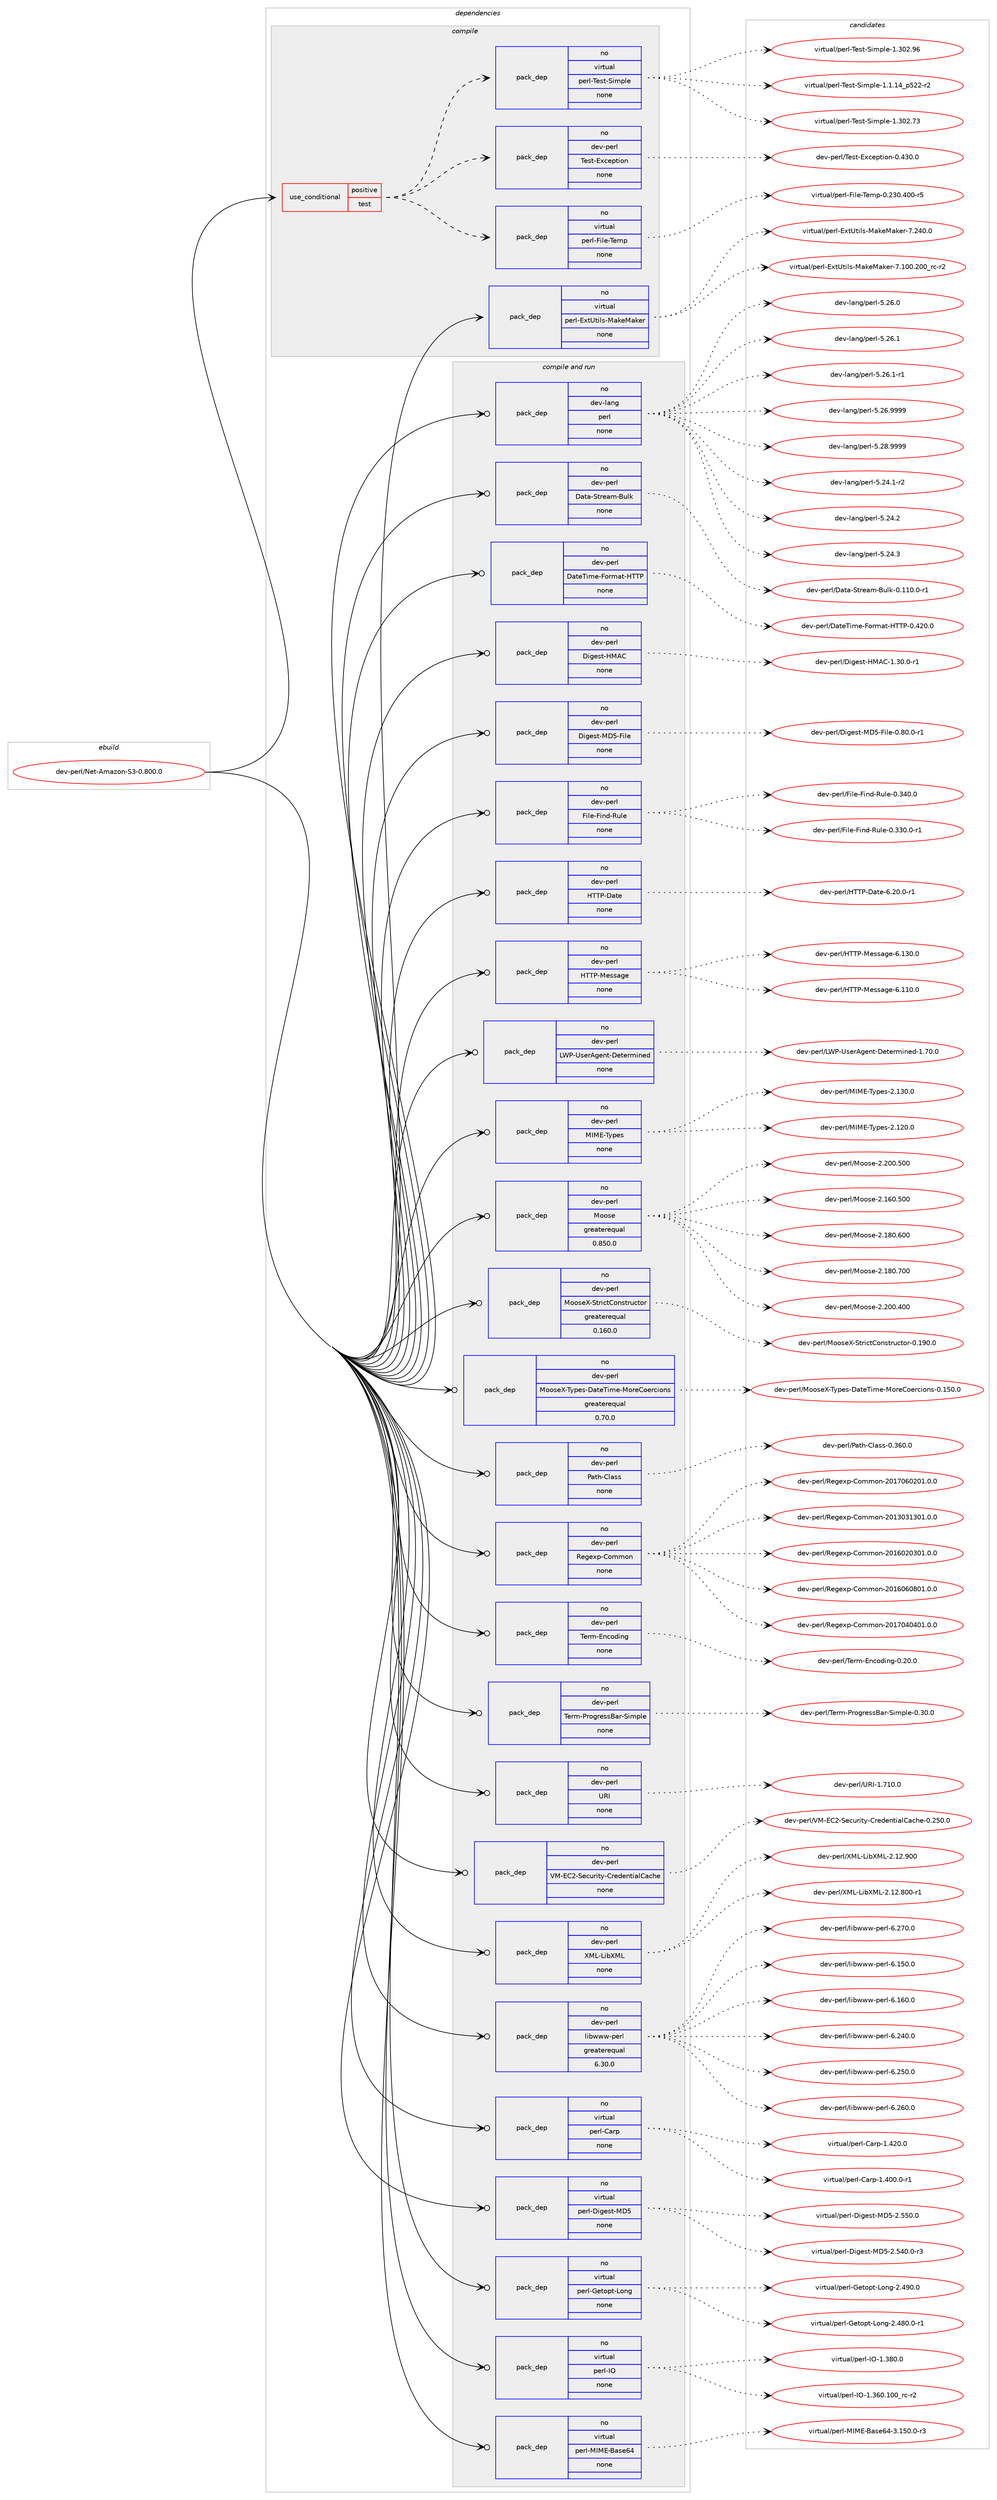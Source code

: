 digraph prolog {

# *************
# Graph options
# *************

newrank=true;
concentrate=true;
compound=true;
graph [rankdir=LR,fontname=Helvetica,fontsize=10,ranksep=1.5];#, ranksep=2.5, nodesep=0.2];
edge  [arrowhead=vee];
node  [fontname=Helvetica,fontsize=10];

# **********
# The ebuild
# **********

subgraph cluster_leftcol {
color=gray;
rank=same;
label=<<i>ebuild</i>>;
id [label="dev-perl/Net-Amazon-S3-0.800.0", color=red, width=4, href="../dev-perl/Net-Amazon-S3-0.800.0.svg"];
}

# ****************
# The dependencies
# ****************

subgraph cluster_midcol {
color=gray;
label=<<i>dependencies</i>>;
subgraph cluster_compile {
fillcolor="#eeeeee";
style=filled;
label=<<i>compile</i>>;
subgraph cond27728 {
dependency135863 [label=<<TABLE BORDER="0" CELLBORDER="1" CELLSPACING="0" CELLPADDING="4"><TR><TD ROWSPAN="3" CELLPADDING="10">use_conditional</TD></TR><TR><TD>positive</TD></TR><TR><TD>test</TD></TR></TABLE>>, shape=none, color=red];
subgraph pack104452 {
dependency135864 [label=<<TABLE BORDER="0" CELLBORDER="1" CELLSPACING="0" CELLPADDING="4" WIDTH="220"><TR><TD ROWSPAN="6" CELLPADDING="30">pack_dep</TD></TR><TR><TD WIDTH="110">no</TD></TR><TR><TD>virtual</TD></TR><TR><TD>perl-File-Temp</TD></TR><TR><TD>none</TD></TR><TR><TD></TD></TR></TABLE>>, shape=none, color=blue];
}
dependency135863:e -> dependency135864:w [weight=20,style="dashed",arrowhead="vee"];
subgraph pack104453 {
dependency135865 [label=<<TABLE BORDER="0" CELLBORDER="1" CELLSPACING="0" CELLPADDING="4" WIDTH="220"><TR><TD ROWSPAN="6" CELLPADDING="30">pack_dep</TD></TR><TR><TD WIDTH="110">no</TD></TR><TR><TD>dev-perl</TD></TR><TR><TD>Test-Exception</TD></TR><TR><TD>none</TD></TR><TR><TD></TD></TR></TABLE>>, shape=none, color=blue];
}
dependency135863:e -> dependency135865:w [weight=20,style="dashed",arrowhead="vee"];
subgraph pack104454 {
dependency135866 [label=<<TABLE BORDER="0" CELLBORDER="1" CELLSPACING="0" CELLPADDING="4" WIDTH="220"><TR><TD ROWSPAN="6" CELLPADDING="30">pack_dep</TD></TR><TR><TD WIDTH="110">no</TD></TR><TR><TD>virtual</TD></TR><TR><TD>perl-Test-Simple</TD></TR><TR><TD>none</TD></TR><TR><TD></TD></TR></TABLE>>, shape=none, color=blue];
}
dependency135863:e -> dependency135866:w [weight=20,style="dashed",arrowhead="vee"];
}
id:e -> dependency135863:w [weight=20,style="solid",arrowhead="vee"];
subgraph pack104455 {
dependency135867 [label=<<TABLE BORDER="0" CELLBORDER="1" CELLSPACING="0" CELLPADDING="4" WIDTH="220"><TR><TD ROWSPAN="6" CELLPADDING="30">pack_dep</TD></TR><TR><TD WIDTH="110">no</TD></TR><TR><TD>virtual</TD></TR><TR><TD>perl-ExtUtils-MakeMaker</TD></TR><TR><TD>none</TD></TR><TR><TD></TD></TR></TABLE>>, shape=none, color=blue];
}
id:e -> dependency135867:w [weight=20,style="solid",arrowhead="vee"];
}
subgraph cluster_compileandrun {
fillcolor="#eeeeee";
style=filled;
label=<<i>compile and run</i>>;
subgraph pack104456 {
dependency135868 [label=<<TABLE BORDER="0" CELLBORDER="1" CELLSPACING="0" CELLPADDING="4" WIDTH="220"><TR><TD ROWSPAN="6" CELLPADDING="30">pack_dep</TD></TR><TR><TD WIDTH="110">no</TD></TR><TR><TD>dev-lang</TD></TR><TR><TD>perl</TD></TR><TR><TD>none</TD></TR><TR><TD></TD></TR></TABLE>>, shape=none, color=blue];
}
id:e -> dependency135868:w [weight=20,style="solid",arrowhead="odotvee"];
subgraph pack104457 {
dependency135869 [label=<<TABLE BORDER="0" CELLBORDER="1" CELLSPACING="0" CELLPADDING="4" WIDTH="220"><TR><TD ROWSPAN="6" CELLPADDING="30">pack_dep</TD></TR><TR><TD WIDTH="110">no</TD></TR><TR><TD>dev-perl</TD></TR><TR><TD>Data-Stream-Bulk</TD></TR><TR><TD>none</TD></TR><TR><TD></TD></TR></TABLE>>, shape=none, color=blue];
}
id:e -> dependency135869:w [weight=20,style="solid",arrowhead="odotvee"];
subgraph pack104458 {
dependency135870 [label=<<TABLE BORDER="0" CELLBORDER="1" CELLSPACING="0" CELLPADDING="4" WIDTH="220"><TR><TD ROWSPAN="6" CELLPADDING="30">pack_dep</TD></TR><TR><TD WIDTH="110">no</TD></TR><TR><TD>dev-perl</TD></TR><TR><TD>DateTime-Format-HTTP</TD></TR><TR><TD>none</TD></TR><TR><TD></TD></TR></TABLE>>, shape=none, color=blue];
}
id:e -> dependency135870:w [weight=20,style="solid",arrowhead="odotvee"];
subgraph pack104459 {
dependency135871 [label=<<TABLE BORDER="0" CELLBORDER="1" CELLSPACING="0" CELLPADDING="4" WIDTH="220"><TR><TD ROWSPAN="6" CELLPADDING="30">pack_dep</TD></TR><TR><TD WIDTH="110">no</TD></TR><TR><TD>dev-perl</TD></TR><TR><TD>Digest-HMAC</TD></TR><TR><TD>none</TD></TR><TR><TD></TD></TR></TABLE>>, shape=none, color=blue];
}
id:e -> dependency135871:w [weight=20,style="solid",arrowhead="odotvee"];
subgraph pack104460 {
dependency135872 [label=<<TABLE BORDER="0" CELLBORDER="1" CELLSPACING="0" CELLPADDING="4" WIDTH="220"><TR><TD ROWSPAN="6" CELLPADDING="30">pack_dep</TD></TR><TR><TD WIDTH="110">no</TD></TR><TR><TD>dev-perl</TD></TR><TR><TD>Digest-MD5-File</TD></TR><TR><TD>none</TD></TR><TR><TD></TD></TR></TABLE>>, shape=none, color=blue];
}
id:e -> dependency135872:w [weight=20,style="solid",arrowhead="odotvee"];
subgraph pack104461 {
dependency135873 [label=<<TABLE BORDER="0" CELLBORDER="1" CELLSPACING="0" CELLPADDING="4" WIDTH="220"><TR><TD ROWSPAN="6" CELLPADDING="30">pack_dep</TD></TR><TR><TD WIDTH="110">no</TD></TR><TR><TD>dev-perl</TD></TR><TR><TD>File-Find-Rule</TD></TR><TR><TD>none</TD></TR><TR><TD></TD></TR></TABLE>>, shape=none, color=blue];
}
id:e -> dependency135873:w [weight=20,style="solid",arrowhead="odotvee"];
subgraph pack104462 {
dependency135874 [label=<<TABLE BORDER="0" CELLBORDER="1" CELLSPACING="0" CELLPADDING="4" WIDTH="220"><TR><TD ROWSPAN="6" CELLPADDING="30">pack_dep</TD></TR><TR><TD WIDTH="110">no</TD></TR><TR><TD>dev-perl</TD></TR><TR><TD>HTTP-Date</TD></TR><TR><TD>none</TD></TR><TR><TD></TD></TR></TABLE>>, shape=none, color=blue];
}
id:e -> dependency135874:w [weight=20,style="solid",arrowhead="odotvee"];
subgraph pack104463 {
dependency135875 [label=<<TABLE BORDER="0" CELLBORDER="1" CELLSPACING="0" CELLPADDING="4" WIDTH="220"><TR><TD ROWSPAN="6" CELLPADDING="30">pack_dep</TD></TR><TR><TD WIDTH="110">no</TD></TR><TR><TD>dev-perl</TD></TR><TR><TD>HTTP-Message</TD></TR><TR><TD>none</TD></TR><TR><TD></TD></TR></TABLE>>, shape=none, color=blue];
}
id:e -> dependency135875:w [weight=20,style="solid",arrowhead="odotvee"];
subgraph pack104464 {
dependency135876 [label=<<TABLE BORDER="0" CELLBORDER="1" CELLSPACING="0" CELLPADDING="4" WIDTH="220"><TR><TD ROWSPAN="6" CELLPADDING="30">pack_dep</TD></TR><TR><TD WIDTH="110">no</TD></TR><TR><TD>dev-perl</TD></TR><TR><TD>LWP-UserAgent-Determined</TD></TR><TR><TD>none</TD></TR><TR><TD></TD></TR></TABLE>>, shape=none, color=blue];
}
id:e -> dependency135876:w [weight=20,style="solid",arrowhead="odotvee"];
subgraph pack104465 {
dependency135877 [label=<<TABLE BORDER="0" CELLBORDER="1" CELLSPACING="0" CELLPADDING="4" WIDTH="220"><TR><TD ROWSPAN="6" CELLPADDING="30">pack_dep</TD></TR><TR><TD WIDTH="110">no</TD></TR><TR><TD>dev-perl</TD></TR><TR><TD>MIME-Types</TD></TR><TR><TD>none</TD></TR><TR><TD></TD></TR></TABLE>>, shape=none, color=blue];
}
id:e -> dependency135877:w [weight=20,style="solid",arrowhead="odotvee"];
subgraph pack104466 {
dependency135878 [label=<<TABLE BORDER="0" CELLBORDER="1" CELLSPACING="0" CELLPADDING="4" WIDTH="220"><TR><TD ROWSPAN="6" CELLPADDING="30">pack_dep</TD></TR><TR><TD WIDTH="110">no</TD></TR><TR><TD>dev-perl</TD></TR><TR><TD>Moose</TD></TR><TR><TD>greaterequal</TD></TR><TR><TD>0.850.0</TD></TR></TABLE>>, shape=none, color=blue];
}
id:e -> dependency135878:w [weight=20,style="solid",arrowhead="odotvee"];
subgraph pack104467 {
dependency135879 [label=<<TABLE BORDER="0" CELLBORDER="1" CELLSPACING="0" CELLPADDING="4" WIDTH="220"><TR><TD ROWSPAN="6" CELLPADDING="30">pack_dep</TD></TR><TR><TD WIDTH="110">no</TD></TR><TR><TD>dev-perl</TD></TR><TR><TD>MooseX-StrictConstructor</TD></TR><TR><TD>greaterequal</TD></TR><TR><TD>0.160.0</TD></TR></TABLE>>, shape=none, color=blue];
}
id:e -> dependency135879:w [weight=20,style="solid",arrowhead="odotvee"];
subgraph pack104468 {
dependency135880 [label=<<TABLE BORDER="0" CELLBORDER="1" CELLSPACING="0" CELLPADDING="4" WIDTH="220"><TR><TD ROWSPAN="6" CELLPADDING="30">pack_dep</TD></TR><TR><TD WIDTH="110">no</TD></TR><TR><TD>dev-perl</TD></TR><TR><TD>MooseX-Types-DateTime-MoreCoercions</TD></TR><TR><TD>greaterequal</TD></TR><TR><TD>0.70.0</TD></TR></TABLE>>, shape=none, color=blue];
}
id:e -> dependency135880:w [weight=20,style="solid",arrowhead="odotvee"];
subgraph pack104469 {
dependency135881 [label=<<TABLE BORDER="0" CELLBORDER="1" CELLSPACING="0" CELLPADDING="4" WIDTH="220"><TR><TD ROWSPAN="6" CELLPADDING="30">pack_dep</TD></TR><TR><TD WIDTH="110">no</TD></TR><TR><TD>dev-perl</TD></TR><TR><TD>Path-Class</TD></TR><TR><TD>none</TD></TR><TR><TD></TD></TR></TABLE>>, shape=none, color=blue];
}
id:e -> dependency135881:w [weight=20,style="solid",arrowhead="odotvee"];
subgraph pack104470 {
dependency135882 [label=<<TABLE BORDER="0" CELLBORDER="1" CELLSPACING="0" CELLPADDING="4" WIDTH="220"><TR><TD ROWSPAN="6" CELLPADDING="30">pack_dep</TD></TR><TR><TD WIDTH="110">no</TD></TR><TR><TD>dev-perl</TD></TR><TR><TD>Regexp-Common</TD></TR><TR><TD>none</TD></TR><TR><TD></TD></TR></TABLE>>, shape=none, color=blue];
}
id:e -> dependency135882:w [weight=20,style="solid",arrowhead="odotvee"];
subgraph pack104471 {
dependency135883 [label=<<TABLE BORDER="0" CELLBORDER="1" CELLSPACING="0" CELLPADDING="4" WIDTH="220"><TR><TD ROWSPAN="6" CELLPADDING="30">pack_dep</TD></TR><TR><TD WIDTH="110">no</TD></TR><TR><TD>dev-perl</TD></TR><TR><TD>Term-Encoding</TD></TR><TR><TD>none</TD></TR><TR><TD></TD></TR></TABLE>>, shape=none, color=blue];
}
id:e -> dependency135883:w [weight=20,style="solid",arrowhead="odotvee"];
subgraph pack104472 {
dependency135884 [label=<<TABLE BORDER="0" CELLBORDER="1" CELLSPACING="0" CELLPADDING="4" WIDTH="220"><TR><TD ROWSPAN="6" CELLPADDING="30">pack_dep</TD></TR><TR><TD WIDTH="110">no</TD></TR><TR><TD>dev-perl</TD></TR><TR><TD>Term-ProgressBar-Simple</TD></TR><TR><TD>none</TD></TR><TR><TD></TD></TR></TABLE>>, shape=none, color=blue];
}
id:e -> dependency135884:w [weight=20,style="solid",arrowhead="odotvee"];
subgraph pack104473 {
dependency135885 [label=<<TABLE BORDER="0" CELLBORDER="1" CELLSPACING="0" CELLPADDING="4" WIDTH="220"><TR><TD ROWSPAN="6" CELLPADDING="30">pack_dep</TD></TR><TR><TD WIDTH="110">no</TD></TR><TR><TD>dev-perl</TD></TR><TR><TD>URI</TD></TR><TR><TD>none</TD></TR><TR><TD></TD></TR></TABLE>>, shape=none, color=blue];
}
id:e -> dependency135885:w [weight=20,style="solid",arrowhead="odotvee"];
subgraph pack104474 {
dependency135886 [label=<<TABLE BORDER="0" CELLBORDER="1" CELLSPACING="0" CELLPADDING="4" WIDTH="220"><TR><TD ROWSPAN="6" CELLPADDING="30">pack_dep</TD></TR><TR><TD WIDTH="110">no</TD></TR><TR><TD>dev-perl</TD></TR><TR><TD>VM-EC2-Security-CredentialCache</TD></TR><TR><TD>none</TD></TR><TR><TD></TD></TR></TABLE>>, shape=none, color=blue];
}
id:e -> dependency135886:w [weight=20,style="solid",arrowhead="odotvee"];
subgraph pack104475 {
dependency135887 [label=<<TABLE BORDER="0" CELLBORDER="1" CELLSPACING="0" CELLPADDING="4" WIDTH="220"><TR><TD ROWSPAN="6" CELLPADDING="30">pack_dep</TD></TR><TR><TD WIDTH="110">no</TD></TR><TR><TD>dev-perl</TD></TR><TR><TD>XML-LibXML</TD></TR><TR><TD>none</TD></TR><TR><TD></TD></TR></TABLE>>, shape=none, color=blue];
}
id:e -> dependency135887:w [weight=20,style="solid",arrowhead="odotvee"];
subgraph pack104476 {
dependency135888 [label=<<TABLE BORDER="0" CELLBORDER="1" CELLSPACING="0" CELLPADDING="4" WIDTH="220"><TR><TD ROWSPAN="6" CELLPADDING="30">pack_dep</TD></TR><TR><TD WIDTH="110">no</TD></TR><TR><TD>dev-perl</TD></TR><TR><TD>libwww-perl</TD></TR><TR><TD>greaterequal</TD></TR><TR><TD>6.30.0</TD></TR></TABLE>>, shape=none, color=blue];
}
id:e -> dependency135888:w [weight=20,style="solid",arrowhead="odotvee"];
subgraph pack104477 {
dependency135889 [label=<<TABLE BORDER="0" CELLBORDER="1" CELLSPACING="0" CELLPADDING="4" WIDTH="220"><TR><TD ROWSPAN="6" CELLPADDING="30">pack_dep</TD></TR><TR><TD WIDTH="110">no</TD></TR><TR><TD>virtual</TD></TR><TR><TD>perl-Carp</TD></TR><TR><TD>none</TD></TR><TR><TD></TD></TR></TABLE>>, shape=none, color=blue];
}
id:e -> dependency135889:w [weight=20,style="solid",arrowhead="odotvee"];
subgraph pack104478 {
dependency135890 [label=<<TABLE BORDER="0" CELLBORDER="1" CELLSPACING="0" CELLPADDING="4" WIDTH="220"><TR><TD ROWSPAN="6" CELLPADDING="30">pack_dep</TD></TR><TR><TD WIDTH="110">no</TD></TR><TR><TD>virtual</TD></TR><TR><TD>perl-Digest-MD5</TD></TR><TR><TD>none</TD></TR><TR><TD></TD></TR></TABLE>>, shape=none, color=blue];
}
id:e -> dependency135890:w [weight=20,style="solid",arrowhead="odotvee"];
subgraph pack104479 {
dependency135891 [label=<<TABLE BORDER="0" CELLBORDER="1" CELLSPACING="0" CELLPADDING="4" WIDTH="220"><TR><TD ROWSPAN="6" CELLPADDING="30">pack_dep</TD></TR><TR><TD WIDTH="110">no</TD></TR><TR><TD>virtual</TD></TR><TR><TD>perl-Getopt-Long</TD></TR><TR><TD>none</TD></TR><TR><TD></TD></TR></TABLE>>, shape=none, color=blue];
}
id:e -> dependency135891:w [weight=20,style="solid",arrowhead="odotvee"];
subgraph pack104480 {
dependency135892 [label=<<TABLE BORDER="0" CELLBORDER="1" CELLSPACING="0" CELLPADDING="4" WIDTH="220"><TR><TD ROWSPAN="6" CELLPADDING="30">pack_dep</TD></TR><TR><TD WIDTH="110">no</TD></TR><TR><TD>virtual</TD></TR><TR><TD>perl-IO</TD></TR><TR><TD>none</TD></TR><TR><TD></TD></TR></TABLE>>, shape=none, color=blue];
}
id:e -> dependency135892:w [weight=20,style="solid",arrowhead="odotvee"];
subgraph pack104481 {
dependency135893 [label=<<TABLE BORDER="0" CELLBORDER="1" CELLSPACING="0" CELLPADDING="4" WIDTH="220"><TR><TD ROWSPAN="6" CELLPADDING="30">pack_dep</TD></TR><TR><TD WIDTH="110">no</TD></TR><TR><TD>virtual</TD></TR><TR><TD>perl-MIME-Base64</TD></TR><TR><TD>none</TD></TR><TR><TD></TD></TR></TABLE>>, shape=none, color=blue];
}
id:e -> dependency135893:w [weight=20,style="solid",arrowhead="odotvee"];
}
subgraph cluster_run {
fillcolor="#eeeeee";
style=filled;
label=<<i>run</i>>;
}
}

# **************
# The candidates
# **************

subgraph cluster_choices {
rank=same;
color=gray;
label=<<i>candidates</i>>;

subgraph choice104452 {
color=black;
nodesep=1;
choice118105114116117971084711210111410845701051081014584101109112454846505148465248484511453 [label="virtual/perl-File-Temp-0.230.400-r5", color=red, width=4,href="../virtual/perl-File-Temp-0.230.400-r5.svg"];
dependency135864:e -> choice118105114116117971084711210111410845701051081014584101109112454846505148465248484511453:w [style=dotted,weight="100"];
}
subgraph choice104453 {
color=black;
nodesep=1;
choice1001011184511210111410847841011151164569120991011121161051111104548465251484648 [label="dev-perl/Test-Exception-0.430.0", color=red, width=4,href="../dev-perl/Test-Exception-0.430.0.svg"];
dependency135865:e -> choice1001011184511210111410847841011151164569120991011121161051111104548465251484648:w [style=dotted,weight="100"];
}
subgraph choice104454 {
color=black;
nodesep=1;
choice11810511411611797108471121011141084584101115116458310510911210810145494649464952951125350504511450 [label="virtual/perl-Test-Simple-1.1.14_p522-r2", color=red, width=4,href="../virtual/perl-Test-Simple-1.1.14_p522-r2.svg"];
choice118105114116117971084711210111410845841011151164583105109112108101454946514850465551 [label="virtual/perl-Test-Simple-1.302.73", color=red, width=4,href="../virtual/perl-Test-Simple-1.302.73.svg"];
choice118105114116117971084711210111410845841011151164583105109112108101454946514850465754 [label="virtual/perl-Test-Simple-1.302.96", color=red, width=4,href="../virtual/perl-Test-Simple-1.302.96.svg"];
dependency135866:e -> choice11810511411611797108471121011141084584101115116458310510911210810145494649464952951125350504511450:w [style=dotted,weight="100"];
dependency135866:e -> choice118105114116117971084711210111410845841011151164583105109112108101454946514850465551:w [style=dotted,weight="100"];
dependency135866:e -> choice118105114116117971084711210111410845841011151164583105109112108101454946514850465754:w [style=dotted,weight="100"];
}
subgraph choice104455 {
color=black;
nodesep=1;
choice118105114116117971084711210111410845691201168511610510811545779710710177971071011144555464948484650484895114994511450 [label="virtual/perl-ExtUtils-MakeMaker-7.100.200_rc-r2", color=red, width=4,href="../virtual/perl-ExtUtils-MakeMaker-7.100.200_rc-r2.svg"];
choice118105114116117971084711210111410845691201168511610510811545779710710177971071011144555465052484648 [label="virtual/perl-ExtUtils-MakeMaker-7.240.0", color=red, width=4,href="../virtual/perl-ExtUtils-MakeMaker-7.240.0.svg"];
dependency135867:e -> choice118105114116117971084711210111410845691201168511610510811545779710710177971071011144555464948484650484895114994511450:w [style=dotted,weight="100"];
dependency135867:e -> choice118105114116117971084711210111410845691201168511610510811545779710710177971071011144555465052484648:w [style=dotted,weight="100"];
}
subgraph choice104456 {
color=black;
nodesep=1;
choice100101118451089711010347112101114108455346505246494511450 [label="dev-lang/perl-5.24.1-r2", color=red, width=4,href="../dev-lang/perl-5.24.1-r2.svg"];
choice10010111845108971101034711210111410845534650524650 [label="dev-lang/perl-5.24.2", color=red, width=4,href="../dev-lang/perl-5.24.2.svg"];
choice10010111845108971101034711210111410845534650524651 [label="dev-lang/perl-5.24.3", color=red, width=4,href="../dev-lang/perl-5.24.3.svg"];
choice10010111845108971101034711210111410845534650544648 [label="dev-lang/perl-5.26.0", color=red, width=4,href="../dev-lang/perl-5.26.0.svg"];
choice10010111845108971101034711210111410845534650544649 [label="dev-lang/perl-5.26.1", color=red, width=4,href="../dev-lang/perl-5.26.1.svg"];
choice100101118451089711010347112101114108455346505446494511449 [label="dev-lang/perl-5.26.1-r1", color=red, width=4,href="../dev-lang/perl-5.26.1-r1.svg"];
choice10010111845108971101034711210111410845534650544657575757 [label="dev-lang/perl-5.26.9999", color=red, width=4,href="../dev-lang/perl-5.26.9999.svg"];
choice10010111845108971101034711210111410845534650564657575757 [label="dev-lang/perl-5.28.9999", color=red, width=4,href="../dev-lang/perl-5.28.9999.svg"];
dependency135868:e -> choice100101118451089711010347112101114108455346505246494511450:w [style=dotted,weight="100"];
dependency135868:e -> choice10010111845108971101034711210111410845534650524650:w [style=dotted,weight="100"];
dependency135868:e -> choice10010111845108971101034711210111410845534650524651:w [style=dotted,weight="100"];
dependency135868:e -> choice10010111845108971101034711210111410845534650544648:w [style=dotted,weight="100"];
dependency135868:e -> choice10010111845108971101034711210111410845534650544649:w [style=dotted,weight="100"];
dependency135868:e -> choice100101118451089711010347112101114108455346505446494511449:w [style=dotted,weight="100"];
dependency135868:e -> choice10010111845108971101034711210111410845534650544657575757:w [style=dotted,weight="100"];
dependency135868:e -> choice10010111845108971101034711210111410845534650564657575757:w [style=dotted,weight="100"];
}
subgraph choice104457 {
color=black;
nodesep=1;
choice1001011184511210111410847689711697458311611410197109456611710810745484649494846484511449 [label="dev-perl/Data-Stream-Bulk-0.110.0-r1", color=red, width=4,href="../dev-perl/Data-Stream-Bulk-0.110.0-r1.svg"];
dependency135869:e -> choice1001011184511210111410847689711697458311611410197109456611710810745484649494846484511449:w [style=dotted,weight="100"];
}
subgraph choice104458 {
color=black;
nodesep=1;
choice100101118451121011141084768971161018410510910145701111141099711645728484804548465250484648 [label="dev-perl/DateTime-Format-HTTP-0.420.0", color=red, width=4,href="../dev-perl/DateTime-Format-HTTP-0.420.0.svg"];
dependency135870:e -> choice100101118451121011141084768971161018410510910145701111141099711645728484804548465250484648:w [style=dotted,weight="100"];
}
subgraph choice104459 {
color=black;
nodesep=1;
choice1001011184511210111410847681051031011151164572776567454946514846484511449 [label="dev-perl/Digest-HMAC-1.30.0-r1", color=red, width=4,href="../dev-perl/Digest-HMAC-1.30.0-r1.svg"];
dependency135871:e -> choice1001011184511210111410847681051031011151164572776567454946514846484511449:w [style=dotted,weight="100"];
}
subgraph choice104460 {
color=black;
nodesep=1;
choice100101118451121011141084768105103101115116457768534570105108101454846564846484511449 [label="dev-perl/Digest-MD5-File-0.80.0-r1", color=red, width=4,href="../dev-perl/Digest-MD5-File-0.80.0-r1.svg"];
dependency135872:e -> choice100101118451121011141084768105103101115116457768534570105108101454846564846484511449:w [style=dotted,weight="100"];
}
subgraph choice104461 {
color=black;
nodesep=1;
choice1001011184511210111410847701051081014570105110100458211710810145484651514846484511449 [label="dev-perl/File-Find-Rule-0.330.0-r1", color=red, width=4,href="../dev-perl/File-Find-Rule-0.330.0-r1.svg"];
choice100101118451121011141084770105108101457010511010045821171081014548465152484648 [label="dev-perl/File-Find-Rule-0.340.0", color=red, width=4,href="../dev-perl/File-Find-Rule-0.340.0.svg"];
dependency135873:e -> choice1001011184511210111410847701051081014570105110100458211710810145484651514846484511449:w [style=dotted,weight="100"];
dependency135873:e -> choice100101118451121011141084770105108101457010511010045821171081014548465152484648:w [style=dotted,weight="100"];
}
subgraph choice104462 {
color=black;
nodesep=1;
choice100101118451121011141084772848480456897116101455446504846484511449 [label="dev-perl/HTTP-Date-6.20.0-r1", color=red, width=4,href="../dev-perl/HTTP-Date-6.20.0-r1.svg"];
dependency135874:e -> choice100101118451121011141084772848480456897116101455446504846484511449:w [style=dotted,weight="100"];
}
subgraph choice104463 {
color=black;
nodesep=1;
choice1001011184511210111410847728484804577101115115971031014554464949484648 [label="dev-perl/HTTP-Message-6.110.0", color=red, width=4,href="../dev-perl/HTTP-Message-6.110.0.svg"];
choice1001011184511210111410847728484804577101115115971031014554464951484648 [label="dev-perl/HTTP-Message-6.130.0", color=red, width=4,href="../dev-perl/HTTP-Message-6.130.0.svg"];
dependency135875:e -> choice1001011184511210111410847728484804577101115115971031014554464949484648:w [style=dotted,weight="100"];
dependency135875:e -> choice1001011184511210111410847728484804577101115115971031014554464951484648:w [style=dotted,weight="100"];
}
subgraph choice104464 {
color=black;
nodesep=1;
choice1001011184511210111410847768780458511510111465103101110116456810111610111410910511010110045494655484648 [label="dev-perl/LWP-UserAgent-Determined-1.70.0", color=red, width=4,href="../dev-perl/LWP-UserAgent-Determined-1.70.0.svg"];
dependency135876:e -> choice1001011184511210111410847768780458511510111465103101110116456810111610111410910511010110045494655484648:w [style=dotted,weight="100"];
}
subgraph choice104465 {
color=black;
nodesep=1;
choice10010111845112101114108477773776945841211121011154550464950484648 [label="dev-perl/MIME-Types-2.120.0", color=red, width=4,href="../dev-perl/MIME-Types-2.120.0.svg"];
choice10010111845112101114108477773776945841211121011154550464951484648 [label="dev-perl/MIME-Types-2.130.0", color=red, width=4,href="../dev-perl/MIME-Types-2.130.0.svg"];
dependency135877:e -> choice10010111845112101114108477773776945841211121011154550464950484648:w [style=dotted,weight="100"];
dependency135877:e -> choice10010111845112101114108477773776945841211121011154550464951484648:w [style=dotted,weight="100"];
}
subgraph choice104466 {
color=black;
nodesep=1;
choice10010111845112101114108477711111111510145504649544846534848 [label="dev-perl/Moose-2.160.500", color=red, width=4,href="../dev-perl/Moose-2.160.500.svg"];
choice10010111845112101114108477711111111510145504649564846544848 [label="dev-perl/Moose-2.180.600", color=red, width=4,href="../dev-perl/Moose-2.180.600.svg"];
choice10010111845112101114108477711111111510145504649564846554848 [label="dev-perl/Moose-2.180.700", color=red, width=4,href="../dev-perl/Moose-2.180.700.svg"];
choice10010111845112101114108477711111111510145504650484846524848 [label="dev-perl/Moose-2.200.400", color=red, width=4,href="../dev-perl/Moose-2.200.400.svg"];
choice10010111845112101114108477711111111510145504650484846534848 [label="dev-perl/Moose-2.200.500", color=red, width=4,href="../dev-perl/Moose-2.200.500.svg"];
dependency135878:e -> choice10010111845112101114108477711111111510145504649544846534848:w [style=dotted,weight="100"];
dependency135878:e -> choice10010111845112101114108477711111111510145504649564846544848:w [style=dotted,weight="100"];
dependency135878:e -> choice10010111845112101114108477711111111510145504649564846554848:w [style=dotted,weight="100"];
dependency135878:e -> choice10010111845112101114108477711111111510145504650484846524848:w [style=dotted,weight="100"];
dependency135878:e -> choice10010111845112101114108477711111111510145504650484846534848:w [style=dotted,weight="100"];
}
subgraph choice104467 {
color=black;
nodesep=1;
choice1001011184511210111410847771111111151018845831161141059911667111110115116114117991161111144548464957484648 [label="dev-perl/MooseX-StrictConstructor-0.190.0", color=red, width=4,href="../dev-perl/MooseX-StrictConstructor-0.190.0.svg"];
dependency135879:e -> choice1001011184511210111410847771111111151018845831161141059911667111110115116114117991161111144548464957484648:w [style=dotted,weight="100"];
}
subgraph choice104468 {
color=black;
nodesep=1;
choice10010111845112101114108477711111111510188458412111210111545689711610184105109101457711111410167111101114991051111101154548464953484648 [label="dev-perl/MooseX-Types-DateTime-MoreCoercions-0.150.0", color=red, width=4,href="../dev-perl/MooseX-Types-DateTime-MoreCoercions-0.150.0.svg"];
dependency135880:e -> choice10010111845112101114108477711111111510188458412111210111545689711610184105109101457711111410167111101114991051111101154548464953484648:w [style=dotted,weight="100"];
}
subgraph choice104469 {
color=black;
nodesep=1;
choice100101118451121011141084780971161044567108971151154548465154484648 [label="dev-perl/Path-Class-0.360.0", color=red, width=4,href="../dev-perl/Path-Class-0.360.0.svg"];
dependency135881:e -> choice100101118451121011141084780971161044567108971151154548465154484648:w [style=dotted,weight="100"];
}
subgraph choice104470 {
color=black;
nodesep=1;
choice1001011184511210111410847821011031011201124567111109109111110455048495148514951484946484648 [label="dev-perl/Regexp-Common-2013031301.0.0", color=red, width=4,href="../dev-perl/Regexp-Common-2013031301.0.0.svg"];
choice1001011184511210111410847821011031011201124567111109109111110455048495448504851484946484648 [label="dev-perl/Regexp-Common-2016020301.0.0", color=red, width=4,href="../dev-perl/Regexp-Common-2016020301.0.0.svg"];
choice1001011184511210111410847821011031011201124567111109109111110455048495448544856484946484648 [label="dev-perl/Regexp-Common-2016060801.0.0", color=red, width=4,href="../dev-perl/Regexp-Common-2016060801.0.0.svg"];
choice1001011184511210111410847821011031011201124567111109109111110455048495548524852484946484648 [label="dev-perl/Regexp-Common-2017040401.0.0", color=red, width=4,href="../dev-perl/Regexp-Common-2017040401.0.0.svg"];
choice1001011184511210111410847821011031011201124567111109109111110455048495548544850484946484648 [label="dev-perl/Regexp-Common-2017060201.0.0", color=red, width=4,href="../dev-perl/Regexp-Common-2017060201.0.0.svg"];
dependency135882:e -> choice1001011184511210111410847821011031011201124567111109109111110455048495148514951484946484648:w [style=dotted,weight="100"];
dependency135882:e -> choice1001011184511210111410847821011031011201124567111109109111110455048495448504851484946484648:w [style=dotted,weight="100"];
dependency135882:e -> choice1001011184511210111410847821011031011201124567111109109111110455048495448544856484946484648:w [style=dotted,weight="100"];
dependency135882:e -> choice1001011184511210111410847821011031011201124567111109109111110455048495548524852484946484648:w [style=dotted,weight="100"];
dependency135882:e -> choice1001011184511210111410847821011031011201124567111109109111110455048495548544850484946484648:w [style=dotted,weight="100"];
}
subgraph choice104471 {
color=black;
nodesep=1;
choice10010111845112101114108478410111410945691109911110010511010345484650484648 [label="dev-perl/Term-Encoding-0.20.0", color=red, width=4,href="../dev-perl/Term-Encoding-0.20.0.svg"];
dependency135883:e -> choice10010111845112101114108478410111410945691109911110010511010345484650484648:w [style=dotted,weight="100"];
}
subgraph choice104472 {
color=black;
nodesep=1;
choice10010111845112101114108478410111410945801141111031141011151156697114458310510911210810145484651484648 [label="dev-perl/Term-ProgressBar-Simple-0.30.0", color=red, width=4,href="../dev-perl/Term-ProgressBar-Simple-0.30.0.svg"];
dependency135884:e -> choice10010111845112101114108478410111410945801141111031141011151156697114458310510911210810145484651484648:w [style=dotted,weight="100"];
}
subgraph choice104473 {
color=black;
nodesep=1;
choice10010111845112101114108478582734549465549484648 [label="dev-perl/URI-1.710.0", color=red, width=4,href="../dev-perl/URI-1.710.0.svg"];
dependency135885:e -> choice10010111845112101114108478582734549465549484648:w [style=dotted,weight="100"];
}
subgraph choice104474 {
color=black;
nodesep=1;
choice10010111845112101114108478677456967504583101991171141051161214567114101100101110116105971086797991041014548465053484648 [label="dev-perl/VM-EC2-Security-CredentialCache-0.250.0", color=red, width=4,href="../dev-perl/VM-EC2-Security-CredentialCache-0.250.0.svg"];
dependency135886:e -> choice10010111845112101114108478677456967504583101991171141051161214567114101100101110116105971086797991041014548465053484648:w [style=dotted,weight="100"];
}
subgraph choice104475 {
color=black;
nodesep=1;
choice10010111845112101114108478877764576105988877764550464950465648484511449 [label="dev-perl/XML-LibXML-2.12.800-r1", color=red, width=4,href="../dev-perl/XML-LibXML-2.12.800-r1.svg"];
choice1001011184511210111410847887776457610598887776455046495046574848 [label="dev-perl/XML-LibXML-2.12.900", color=red, width=4,href="../dev-perl/XML-LibXML-2.12.900.svg"];
dependency135887:e -> choice10010111845112101114108478877764576105988877764550464950465648484511449:w [style=dotted,weight="100"];
dependency135887:e -> choice1001011184511210111410847887776457610598887776455046495046574848:w [style=dotted,weight="100"];
}
subgraph choice104476 {
color=black;
nodesep=1;
choice100101118451121011141084710810598119119119451121011141084554464953484648 [label="dev-perl/libwww-perl-6.150.0", color=red, width=4,href="../dev-perl/libwww-perl-6.150.0.svg"];
choice100101118451121011141084710810598119119119451121011141084554464954484648 [label="dev-perl/libwww-perl-6.160.0", color=red, width=4,href="../dev-perl/libwww-perl-6.160.0.svg"];
choice100101118451121011141084710810598119119119451121011141084554465052484648 [label="dev-perl/libwww-perl-6.240.0", color=red, width=4,href="../dev-perl/libwww-perl-6.240.0.svg"];
choice100101118451121011141084710810598119119119451121011141084554465053484648 [label="dev-perl/libwww-perl-6.250.0", color=red, width=4,href="../dev-perl/libwww-perl-6.250.0.svg"];
choice100101118451121011141084710810598119119119451121011141084554465054484648 [label="dev-perl/libwww-perl-6.260.0", color=red, width=4,href="../dev-perl/libwww-perl-6.260.0.svg"];
choice100101118451121011141084710810598119119119451121011141084554465055484648 [label="dev-perl/libwww-perl-6.270.0", color=red, width=4,href="../dev-perl/libwww-perl-6.270.0.svg"];
dependency135888:e -> choice100101118451121011141084710810598119119119451121011141084554464953484648:w [style=dotted,weight="100"];
dependency135888:e -> choice100101118451121011141084710810598119119119451121011141084554464954484648:w [style=dotted,weight="100"];
dependency135888:e -> choice100101118451121011141084710810598119119119451121011141084554465052484648:w [style=dotted,weight="100"];
dependency135888:e -> choice100101118451121011141084710810598119119119451121011141084554465053484648:w [style=dotted,weight="100"];
dependency135888:e -> choice100101118451121011141084710810598119119119451121011141084554465054484648:w [style=dotted,weight="100"];
dependency135888:e -> choice100101118451121011141084710810598119119119451121011141084554465055484648:w [style=dotted,weight="100"];
}
subgraph choice104477 {
color=black;
nodesep=1;
choice118105114116117971084711210111410845679711411245494652484846484511449 [label="virtual/perl-Carp-1.400.0-r1", color=red, width=4,href="../virtual/perl-Carp-1.400.0-r1.svg"];
choice11810511411611797108471121011141084567971141124549465250484648 [label="virtual/perl-Carp-1.420.0", color=red, width=4,href="../virtual/perl-Carp-1.420.0.svg"];
dependency135889:e -> choice118105114116117971084711210111410845679711411245494652484846484511449:w [style=dotted,weight="100"];
dependency135889:e -> choice11810511411611797108471121011141084567971141124549465250484648:w [style=dotted,weight="100"];
}
subgraph choice104478 {
color=black;
nodesep=1;
choice118105114116117971084711210111410845681051031011151164577685345504653524846484511451 [label="virtual/perl-Digest-MD5-2.540.0-r3", color=red, width=4,href="../virtual/perl-Digest-MD5-2.540.0-r3.svg"];
choice11810511411611797108471121011141084568105103101115116457768534550465353484648 [label="virtual/perl-Digest-MD5-2.550.0", color=red, width=4,href="../virtual/perl-Digest-MD5-2.550.0.svg"];
dependency135890:e -> choice118105114116117971084711210111410845681051031011151164577685345504653524846484511451:w [style=dotted,weight="100"];
dependency135890:e -> choice11810511411611797108471121011141084568105103101115116457768534550465353484648:w [style=dotted,weight="100"];
}
subgraph choice104479 {
color=black;
nodesep=1;
choice11810511411611797108471121011141084571101116111112116457611111010345504652564846484511449 [label="virtual/perl-Getopt-Long-2.480.0-r1", color=red, width=4,href="../virtual/perl-Getopt-Long-2.480.0-r1.svg"];
choice1181051141161179710847112101114108457110111611111211645761111101034550465257484648 [label="virtual/perl-Getopt-Long-2.490.0", color=red, width=4,href="../virtual/perl-Getopt-Long-2.490.0.svg"];
dependency135891:e -> choice11810511411611797108471121011141084571101116111112116457611111010345504652564846484511449:w [style=dotted,weight="100"];
dependency135891:e -> choice1181051141161179710847112101114108457110111611111211645761111101034550465257484648:w [style=dotted,weight="100"];
}
subgraph choice104480 {
color=black;
nodesep=1;
choice11810511411611797108471121011141084573794549465154484649484895114994511450 [label="virtual/perl-IO-1.360.100_rc-r2", color=red, width=4,href="../virtual/perl-IO-1.360.100_rc-r2.svg"];
choice11810511411611797108471121011141084573794549465156484648 [label="virtual/perl-IO-1.380.0", color=red, width=4,href="../virtual/perl-IO-1.380.0.svg"];
dependency135892:e -> choice11810511411611797108471121011141084573794549465154484649484895114994511450:w [style=dotted,weight="100"];
dependency135892:e -> choice11810511411611797108471121011141084573794549465156484648:w [style=dotted,weight="100"];
}
subgraph choice104481 {
color=black;
nodesep=1;
choice11810511411611797108471121011141084577737769456697115101545245514649534846484511451 [label="virtual/perl-MIME-Base64-3.150.0-r3", color=red, width=4,href="../virtual/perl-MIME-Base64-3.150.0-r3.svg"];
dependency135893:e -> choice11810511411611797108471121011141084577737769456697115101545245514649534846484511451:w [style=dotted,weight="100"];
}
}

}
